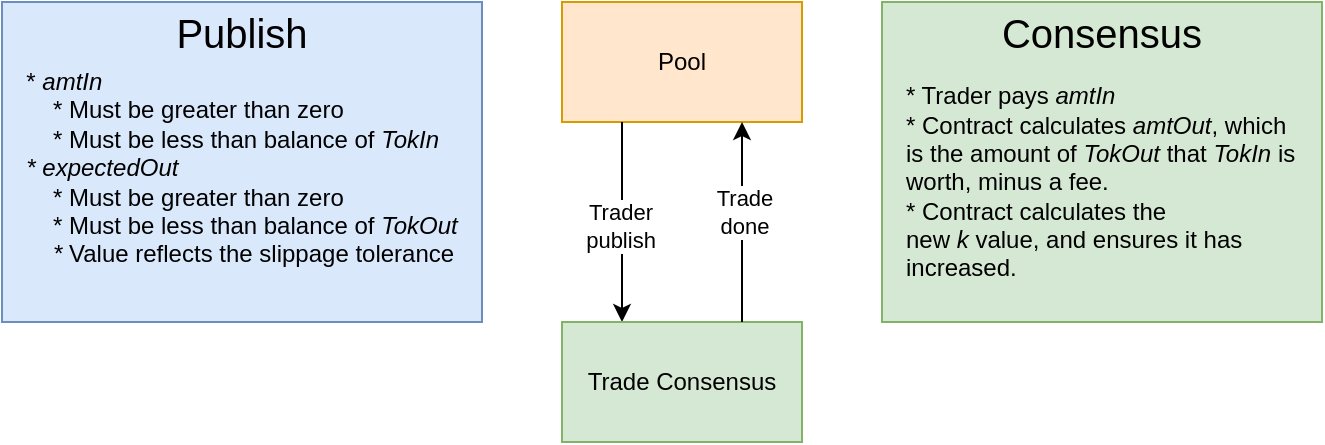 <mxfile version="14.7.3" type="device"><diagram id="I_qo52phh5ITWwjRMGZ6" name="Page-1"><mxGraphModel dx="946" dy="450" grid="1" gridSize="10" guides="1" tooltips="1" connect="1" arrows="1" fold="1" page="1" pageScale="1" pageWidth="850" pageHeight="1100" math="0" shadow="0"><root><mxCell id="0"/><mxCell id="1" parent="0"/><mxCell id="7lWx92cKHw8x499wmTke-1" value="Pool" style="rounded=0;whiteSpace=wrap;html=1;fillColor=#ffe6cc;strokeColor=#d79b00;" vertex="1" parent="1"><mxGeometry x="360" y="160" width="120" height="60" as="geometry"/></mxCell><mxCell id="7lWx92cKHw8x499wmTke-2" value="" style="endArrow=classic;html=1;exitX=0.25;exitY=1;exitDx=0;exitDy=0;entryX=0.25;entryY=0;entryDx=0;entryDy=0;" edge="1" parent="1" source="7lWx92cKHw8x499wmTke-1" target="7lWx92cKHw8x499wmTke-3"><mxGeometry width="50" height="50" relative="1" as="geometry"><mxPoint x="570" y="280" as="sourcePoint"/><mxPoint x="370" y="320" as="targetPoint"/></mxGeometry></mxCell><mxCell id="7lWx92cKHw8x499wmTke-6" value="Trader&lt;br&gt;publish" style="edgeLabel;html=1;align=center;verticalAlign=middle;resizable=0;points=[];" vertex="1" connectable="0" parent="7lWx92cKHw8x499wmTke-2"><mxGeometry x="0.04" y="-1" relative="1" as="geometry"><mxPoint as="offset"/></mxGeometry></mxCell><mxCell id="7lWx92cKHw8x499wmTke-3" value="Trade Consensus" style="rounded=0;whiteSpace=wrap;html=1;fillColor=#d5e8d4;strokeColor=#82b366;" vertex="1" parent="1"><mxGeometry x="360" y="320" width="120" height="60" as="geometry"/></mxCell><mxCell id="7lWx92cKHw8x499wmTke-4" value="" style="endArrow=classic;html=1;entryX=0.75;entryY=1;entryDx=0;entryDy=0;exitX=0.75;exitY=0;exitDx=0;exitDy=0;" edge="1" parent="1" source="7lWx92cKHw8x499wmTke-3" target="7lWx92cKHw8x499wmTke-1"><mxGeometry width="50" height="50" relative="1" as="geometry"><mxPoint x="430" y="320" as="sourcePoint"/><mxPoint x="480" y="270" as="targetPoint"/></mxGeometry></mxCell><mxCell id="7lWx92cKHw8x499wmTke-5" value="Trade&lt;br&gt;done" style="edgeLabel;html=1;align=center;verticalAlign=middle;resizable=0;points=[];" vertex="1" connectable="0" parent="7lWx92cKHw8x499wmTke-4"><mxGeometry x="0.1" y="-1" relative="1" as="geometry"><mxPoint as="offset"/></mxGeometry></mxCell><mxCell id="7lWx92cKHw8x499wmTke-7" value="" style="rounded=0;whiteSpace=wrap;html=1;align=left;fillColor=#dae8fc;strokeColor=#6c8ebf;" vertex="1" parent="1"><mxGeometry x="80" y="160" width="240" height="160" as="geometry"/></mxCell><mxCell id="7lWx92cKHw8x499wmTke-8" value="" style="rounded=0;whiteSpace=wrap;html=1;fillColor=#d5e8d4;strokeColor=#82b366;align=left;" vertex="1" parent="1"><mxGeometry x="520" y="160" width="220" height="160" as="geometry"/></mxCell><mxCell id="7lWx92cKHw8x499wmTke-9" value="&lt;font style=&quot;font-size: 20px&quot;&gt;Publish&lt;/font&gt;" style="text;html=1;strokeColor=none;fillColor=none;align=center;verticalAlign=middle;whiteSpace=wrap;rounded=0;" vertex="1" parent="1"><mxGeometry x="80" y="160" width="240" height="30" as="geometry"/></mxCell><mxCell id="7lWx92cKHw8x499wmTke-10" value="&lt;div style=&quot;text-align: left&quot;&gt;&lt;span&gt;*&amp;nbsp;&lt;/span&gt;&lt;i&gt;amtIn&lt;/i&gt;&lt;/div&gt;&lt;div style=&quot;text-align: left&quot;&gt;&lt;span&gt;&amp;nbsp; &amp;nbsp; * Must be greater than zero&lt;/span&gt;&lt;/div&gt;&lt;div style=&quot;text-align: left&quot;&gt;&lt;span&gt;&amp;nbsp; &amp;nbsp; * Must be less than balance of &lt;i&gt;TokIn&lt;/i&gt;&lt;/span&gt;&lt;/div&gt;&lt;div style=&quot;text-align: left&quot;&gt;&lt;span&gt;&lt;i&gt;* expectedOut&lt;/i&gt;&lt;/span&gt;&lt;/div&gt;&lt;div style=&quot;text-align: left&quot;&gt;&lt;span&gt;&amp;nbsp; &amp;nbsp; * Must be greater than zero&lt;/span&gt;&lt;/div&gt;&lt;div style=&quot;text-align: left&quot;&gt;&lt;span&gt;&amp;nbsp; &amp;nbsp; * Must be less than balance of &lt;i&gt;TokOut&lt;/i&gt;&lt;/span&gt;&lt;/div&gt;&lt;div style=&quot;text-align: left&quot;&gt;&lt;i&gt;&amp;nbsp; &amp;nbsp; * &lt;/i&gt;Value reflects the slippage tolerance&lt;/div&gt;&lt;div style=&quot;text-align: left&quot;&gt;&lt;span&gt;&lt;i&gt;&lt;br&gt;&lt;/i&gt;&lt;/span&gt;&lt;/div&gt;" style="text;html=1;strokeColor=none;fillColor=none;align=center;verticalAlign=middle;whiteSpace=wrap;rounded=0;" vertex="1" parent="1"><mxGeometry x="90" y="190" width="220" height="120" as="geometry"/></mxCell><mxCell id="7lWx92cKHw8x499wmTke-12" value="&lt;font style=&quot;font-size: 20px&quot;&gt;Consensus&lt;/font&gt;" style="text;html=1;strokeColor=none;fillColor=none;align=center;verticalAlign=middle;whiteSpace=wrap;rounded=0;" vertex="1" parent="1"><mxGeometry x="520" y="160" width="220" height="30" as="geometry"/></mxCell><mxCell id="7lWx92cKHw8x499wmTke-14" value="&lt;span style=&quot;color: rgb(0 , 0 , 0) ; font-family: &amp;#34;helvetica&amp;#34; ; font-size: 12px ; font-style: normal ; font-weight: 400 ; letter-spacing: normal ; text-indent: 0px ; text-transform: none ; word-spacing: 0px ; display: inline ; float: none&quot;&gt;* Trader pays&amp;nbsp;&lt;/span&gt;&lt;i style=&quot;color: rgb(0 , 0 , 0) ; font-family: &amp;#34;helvetica&amp;#34; ; font-size: 12px ; font-weight: 400 ; letter-spacing: normal ; text-indent: 0px ; text-transform: none ; word-spacing: 0px&quot;&gt;amtIn&lt;/i&gt;&lt;br style=&quot;color: rgb(0 , 0 , 0) ; font-family: &amp;#34;helvetica&amp;#34; ; font-size: 12px ; font-style: normal ; font-weight: 400 ; letter-spacing: normal ; text-indent: 0px ; text-transform: none ; word-spacing: 0px&quot;&gt;&lt;span style=&quot;color: rgb(0 , 0 , 0) ; font-family: &amp;#34;helvetica&amp;#34; ; font-size: 12px ; font-style: normal ; font-weight: 400 ; letter-spacing: normal ; text-indent: 0px ; text-transform: none ; word-spacing: 0px ; display: inline ; float: none&quot;&gt;* Contract calculates&lt;span&gt;&amp;nbsp;&lt;/span&gt;&lt;/span&gt;&lt;i style=&quot;color: rgb(0 , 0 , 0) ; font-family: &amp;#34;helvetica&amp;#34; ; font-size: 12px ; font-weight: 400 ; letter-spacing: normal ; text-indent: 0px ; text-transform: none ; word-spacing: 0px&quot;&gt;amtOut&lt;/i&gt;&lt;span style=&quot;color: rgb(0 , 0 , 0) ; font-family: &amp;#34;helvetica&amp;#34; ; font-size: 12px ; font-style: normal ; font-weight: 400 ; letter-spacing: normal ; text-indent: 0px ; text-transform: none ; word-spacing: 0px ; display: inline ; float: none&quot;&gt;, which is the amount of&lt;span&gt;&amp;nbsp;&lt;/span&gt;&lt;/span&gt;&lt;i style=&quot;color: rgb(0 , 0 , 0) ; font-family: &amp;#34;helvetica&amp;#34; ; font-size: 12px ; font-weight: 400 ; letter-spacing: normal ; text-indent: 0px ; text-transform: none ; word-spacing: 0px&quot;&gt;TokOut&lt;/i&gt;&lt;span style=&quot;color: rgb(0 , 0 , 0) ; font-family: &amp;#34;helvetica&amp;#34; ; font-size: 12px ; font-style: normal ; font-weight: 400 ; letter-spacing: normal ; text-indent: 0px ; text-transform: none ; word-spacing: 0px ; display: inline ; float: none&quot;&gt;&lt;span&gt;&amp;nbsp;&lt;/span&gt;that&lt;span&gt;&amp;nbsp;&lt;/span&gt;&lt;/span&gt;&lt;i style=&quot;color: rgb(0 , 0 , 0) ; font-family: &amp;#34;helvetica&amp;#34; ; font-size: 12px ; font-weight: 400 ; letter-spacing: normal ; text-indent: 0px ; text-transform: none ; word-spacing: 0px&quot;&gt;TokIn&lt;span&gt;&amp;nbsp;&lt;/span&gt;&lt;/i&gt;&lt;span style=&quot;color: rgb(0 , 0 , 0) ; font-family: &amp;#34;helvetica&amp;#34; ; font-size: 12px ; font-style: normal ; font-weight: 400 ; letter-spacing: normal ; text-indent: 0px ; text-transform: none ; word-spacing: 0px ; display: inline ; float: none&quot;&gt;is worth, minus a fee.&lt;/span&gt;&lt;br style=&quot;color: rgb(0 , 0 , 0) ; font-family: &amp;#34;helvetica&amp;#34; ; font-size: 12px ; font-style: normal ; font-weight: 400 ; letter-spacing: normal ; text-indent: 0px ; text-transform: none ; word-spacing: 0px&quot;&gt;&lt;span style=&quot;color: rgb(0 , 0 , 0) ; font-family: &amp;#34;helvetica&amp;#34; ; font-size: 12px ; font-style: normal ; font-weight: 400 ; letter-spacing: normal ; text-indent: 0px ; text-transform: none ; word-spacing: 0px ; display: inline ; float: none&quot;&gt;* Contract calculates the new&lt;span&gt;&amp;nbsp;&lt;/span&gt;&lt;/span&gt;&lt;i style=&quot;color: rgb(0 , 0 , 0) ; font-family: &amp;#34;helvetica&amp;#34; ; font-size: 12px ; font-weight: 400 ; letter-spacing: normal ; text-indent: 0px ; text-transform: none ; word-spacing: 0px&quot;&gt;k&lt;/i&gt;&lt;span style=&quot;color: rgb(0 , 0 , 0) ; font-family: &amp;#34;helvetica&amp;#34; ; font-size: 12px ; font-style: normal ; font-weight: 400 ; letter-spacing: normal ; text-indent: 0px ; text-transform: none ; word-spacing: 0px ; display: inline ; float: none&quot;&gt;&amp;nbsp;value, and ensures it has increased.&lt;/span&gt;" style="text;html=1;strokeColor=none;fillColor=none;align=left;verticalAlign=middle;whiteSpace=wrap;rounded=0;" vertex="1" parent="1"><mxGeometry x="530" y="190" width="200" height="120" as="geometry"/></mxCell></root></mxGraphModel></diagram></mxfile>